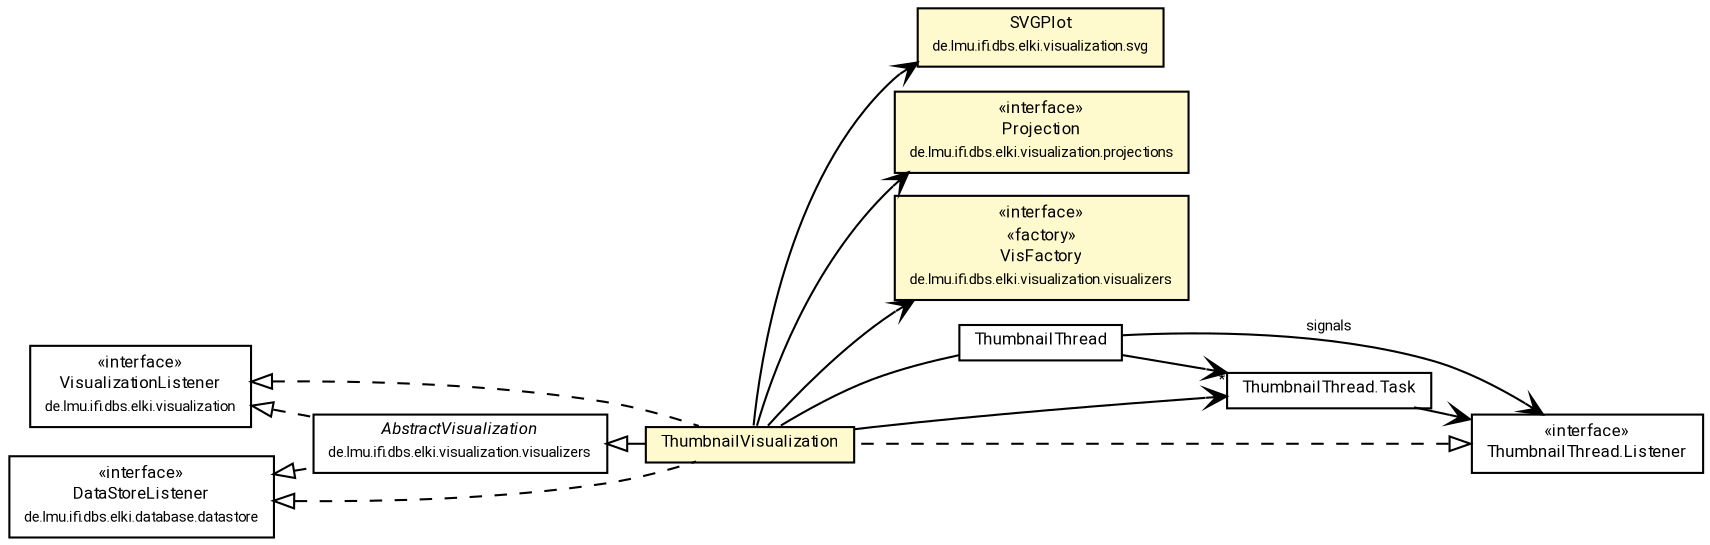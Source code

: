 #!/usr/local/bin/dot
#
# Class diagram 
# Generated by UMLGraph version R5_7_2-60-g0e99a6 (http://www.spinellis.gr/umlgraph/)
#

digraph G {
	graph [fontnames="svg"]
	edge [fontname="Roboto",fontsize=7,labelfontname="Roboto",labelfontsize=7,color="black"];
	node [fontname="Roboto",fontcolor="black",fontsize=8,shape=plaintext,margin=0,width=0,height=0];
	nodesep=0.15;
	ranksep=0.25;
	rankdir=LR;
	// de.lmu.ifi.dbs.elki.visualization.VisualizationListener
	c10230841 [label=<<table title="de.lmu.ifi.dbs.elki.visualization.VisualizationListener" border="0" cellborder="1" cellspacing="0" cellpadding="2" href="../../VisualizationListener.html" target="_parent">
		<tr><td><table border="0" cellspacing="0" cellpadding="1">
		<tr><td align="center" balign="center"> &#171;interface&#187; </td></tr>
		<tr><td align="center" balign="center"> <font face="Roboto">VisualizationListener</font> </td></tr>
		<tr><td align="center" balign="center"> <font face="Roboto" point-size="7.0">de.lmu.ifi.dbs.elki.visualization</font> </td></tr>
		</table></td></tr>
		</table>>, URL="../../VisualizationListener.html"];
	// de.lmu.ifi.dbs.elki.visualization.svg.SVGPlot
	c10230896 [label=<<table title="de.lmu.ifi.dbs.elki.visualization.svg.SVGPlot" border="0" cellborder="1" cellspacing="0" cellpadding="2" bgcolor="LemonChiffon" href="../../svg/SVGPlot.html" target="_parent">
		<tr><td><table border="0" cellspacing="0" cellpadding="1">
		<tr><td align="center" balign="center"> <font face="Roboto">SVGPlot</font> </td></tr>
		<tr><td align="center" balign="center"> <font face="Roboto" point-size="7.0">de.lmu.ifi.dbs.elki.visualization.svg</font> </td></tr>
		</table></td></tr>
		</table>>, URL="../../svg/SVGPlot.html"];
	// de.lmu.ifi.dbs.elki.visualization.projections.Projection
	c10230923 [label=<<table title="de.lmu.ifi.dbs.elki.visualization.projections.Projection" border="0" cellborder="1" cellspacing="0" cellpadding="2" bgcolor="LemonChiffon" href="../../projections/Projection.html" target="_parent">
		<tr><td><table border="0" cellspacing="0" cellpadding="1">
		<tr><td align="center" balign="center"> &#171;interface&#187; </td></tr>
		<tr><td align="center" balign="center"> <font face="Roboto">Projection</font> </td></tr>
		<tr><td align="center" balign="center"> <font face="Roboto" point-size="7.0">de.lmu.ifi.dbs.elki.visualization.projections</font> </td></tr>
		</table></td></tr>
		</table>>, URL="../../projections/Projection.html"];
	// de.lmu.ifi.dbs.elki.visualization.visualizers.VisFactory
	c10231064 [label=<<table title="de.lmu.ifi.dbs.elki.visualization.visualizers.VisFactory" border="0" cellborder="1" cellspacing="0" cellpadding="2" bgcolor="LemonChiffon" href="../VisFactory.html" target="_parent">
		<tr><td><table border="0" cellspacing="0" cellpadding="1">
		<tr><td align="center" balign="center"> &#171;interface&#187; </td></tr>
		<tr><td align="center" balign="center"> &#171;factory&#187; </td></tr>
		<tr><td align="center" balign="center"> <font face="Roboto">VisFactory</font> </td></tr>
		<tr><td align="center" balign="center"> <font face="Roboto" point-size="7.0">de.lmu.ifi.dbs.elki.visualization.visualizers</font> </td></tr>
		</table></td></tr>
		</table>>, URL="../VisFactory.html"];
	// de.lmu.ifi.dbs.elki.visualization.visualizers.thumbs.ThumbnailVisualization
	c10231065 [label=<<table title="de.lmu.ifi.dbs.elki.visualization.visualizers.thumbs.ThumbnailVisualization" border="0" cellborder="1" cellspacing="0" cellpadding="2" bgcolor="lemonChiffon" href="ThumbnailVisualization.html" target="_parent">
		<tr><td><table border="0" cellspacing="0" cellpadding="1">
		<tr><td align="center" balign="center"> <font face="Roboto">ThumbnailVisualization</font> </td></tr>
		</table></td></tr>
		</table>>, URL="ThumbnailVisualization.html"];
	// de.lmu.ifi.dbs.elki.visualization.visualizers.thumbs.ThumbnailThread
	c10231066 [label=<<table title="de.lmu.ifi.dbs.elki.visualization.visualizers.thumbs.ThumbnailThread" border="0" cellborder="1" cellspacing="0" cellpadding="2" href="ThumbnailThread.html" target="_parent">
		<tr><td><table border="0" cellspacing="0" cellpadding="1">
		<tr><td align="center" balign="center"> <font face="Roboto">ThumbnailThread</font> </td></tr>
		</table></td></tr>
		</table>>, URL="ThumbnailThread.html"];
	// de.lmu.ifi.dbs.elki.visualization.visualizers.thumbs.ThumbnailThread.Task
	c10231067 [label=<<table title="de.lmu.ifi.dbs.elki.visualization.visualizers.thumbs.ThumbnailThread.Task" border="0" cellborder="1" cellspacing="0" cellpadding="2" href="ThumbnailThread.Task.html" target="_parent">
		<tr><td><table border="0" cellspacing="0" cellpadding="1">
		<tr><td align="center" balign="center"> <font face="Roboto">ThumbnailThread.Task</font> </td></tr>
		</table></td></tr>
		</table>>, URL="ThumbnailThread.Task.html"];
	// de.lmu.ifi.dbs.elki.visualization.visualizers.thumbs.ThumbnailThread.Listener
	c10231068 [label=<<table title="de.lmu.ifi.dbs.elki.visualization.visualizers.thumbs.ThumbnailThread.Listener" border="0" cellborder="1" cellspacing="0" cellpadding="2" href="ThumbnailThread.Listener.html" target="_parent">
		<tr><td><table border="0" cellspacing="0" cellpadding="1">
		<tr><td align="center" balign="center"> &#171;interface&#187; </td></tr>
		<tr><td align="center" balign="center"> <font face="Roboto">ThumbnailThread.Listener</font> </td></tr>
		</table></td></tr>
		</table>>, URL="ThumbnailThread.Listener.html"];
	// de.lmu.ifi.dbs.elki.visualization.visualizers.AbstractVisualization
	c10231071 [label=<<table title="de.lmu.ifi.dbs.elki.visualization.visualizers.AbstractVisualization" border="0" cellborder="1" cellspacing="0" cellpadding="2" href="../AbstractVisualization.html" target="_parent">
		<tr><td><table border="0" cellspacing="0" cellpadding="1">
		<tr><td align="center" balign="center"> <font face="Roboto"><i>AbstractVisualization</i></font> </td></tr>
		<tr><td align="center" balign="center"> <font face="Roboto" point-size="7.0">de.lmu.ifi.dbs.elki.visualization.visualizers</font> </td></tr>
		</table></td></tr>
		</table>>, URL="../AbstractVisualization.html"];
	// de.lmu.ifi.dbs.elki.database.datastore.DataStoreListener
	c10231942 [label=<<table title="de.lmu.ifi.dbs.elki.database.datastore.DataStoreListener" border="0" cellborder="1" cellspacing="0" cellpadding="2" href="../../../database/datastore/DataStoreListener.html" target="_parent">
		<tr><td><table border="0" cellspacing="0" cellpadding="1">
		<tr><td align="center" balign="center"> &#171;interface&#187; </td></tr>
		<tr><td align="center" balign="center"> <font face="Roboto">DataStoreListener</font> </td></tr>
		<tr><td align="center" balign="center"> <font face="Roboto" point-size="7.0">de.lmu.ifi.dbs.elki.database.datastore</font> </td></tr>
		</table></td></tr>
		</table>>, URL="../../../database/datastore/DataStoreListener.html"];
	// de.lmu.ifi.dbs.elki.visualization.visualizers.thumbs.ThumbnailVisualization extends de.lmu.ifi.dbs.elki.visualization.visualizers.AbstractVisualization
	c10231071 -> c10231065 [arrowtail=empty,dir=back,weight=10];
	// de.lmu.ifi.dbs.elki.visualization.visualizers.thumbs.ThumbnailVisualization implements de.lmu.ifi.dbs.elki.visualization.visualizers.thumbs.ThumbnailThread.Listener
	c10231068 -> c10231065 [arrowtail=empty,style=dashed,dir=back,weight=9];
	// de.lmu.ifi.dbs.elki.visualization.visualizers.thumbs.ThumbnailVisualization implements de.lmu.ifi.dbs.elki.database.datastore.DataStoreListener
	c10231942 -> c10231065 [arrowtail=empty,style=dashed,dir=back,weight=9];
	// de.lmu.ifi.dbs.elki.visualization.visualizers.thumbs.ThumbnailVisualization implements de.lmu.ifi.dbs.elki.visualization.VisualizationListener
	c10230841 -> c10231065 [arrowtail=empty,style=dashed,dir=back,weight=9];
	// de.lmu.ifi.dbs.elki.visualization.visualizers.thumbs.ThumbnailVisualization assoc de.lmu.ifi.dbs.elki.visualization.visualizers.thumbs.ThumbnailThread
	c10231065 -> c10231066 [arrowhead=none,weight=2];
	// de.lmu.ifi.dbs.elki.visualization.visualizers.thumbs.ThumbnailThread navassoc de.lmu.ifi.dbs.elki.visualization.visualizers.thumbs.ThumbnailThread.Listener
	c10231066 -> c10231068 [arrowhead=open,weight=1,label="signals"];
	// de.lmu.ifi.dbs.elki.visualization.visualizers.AbstractVisualization implements de.lmu.ifi.dbs.elki.visualization.VisualizationListener
	c10230841 -> c10231071 [arrowtail=empty,style=dashed,dir=back,weight=9];
	// de.lmu.ifi.dbs.elki.visualization.visualizers.AbstractVisualization implements de.lmu.ifi.dbs.elki.database.datastore.DataStoreListener
	c10231942 -> c10231071 [arrowtail=empty,style=dashed,dir=back,weight=9];
	// de.lmu.ifi.dbs.elki.visualization.visualizers.thumbs.ThumbnailVisualization navassoc de.lmu.ifi.dbs.elki.visualization.visualizers.VisFactory
	c10231065 -> c10231064 [arrowhead=open,weight=1];
	// de.lmu.ifi.dbs.elki.visualization.visualizers.thumbs.ThumbnailVisualization navassoc de.lmu.ifi.dbs.elki.visualization.visualizers.thumbs.ThumbnailThread.Task
	c10231065 -> c10231067 [arrowhead=open,weight=1];
	// de.lmu.ifi.dbs.elki.visualization.visualizers.thumbs.ThumbnailVisualization navassoc de.lmu.ifi.dbs.elki.visualization.svg.SVGPlot
	c10231065 -> c10230896 [arrowhead=open,weight=1];
	// de.lmu.ifi.dbs.elki.visualization.visualizers.thumbs.ThumbnailVisualization navassoc de.lmu.ifi.dbs.elki.visualization.projections.Projection
	c10231065 -> c10230923 [arrowhead=open,weight=1];
	// de.lmu.ifi.dbs.elki.visualization.visualizers.thumbs.ThumbnailThread navassoc de.lmu.ifi.dbs.elki.visualization.visualizers.thumbs.ThumbnailThread.Task
	c10231066 -> c10231067 [arrowhead=open,weight=1,headlabel="*"];
	// de.lmu.ifi.dbs.elki.visualization.visualizers.thumbs.ThumbnailThread.Task navassoc de.lmu.ifi.dbs.elki.visualization.visualizers.thumbs.ThumbnailThread.Listener
	c10231067 -> c10231068 [arrowhead=open,weight=1];
}

